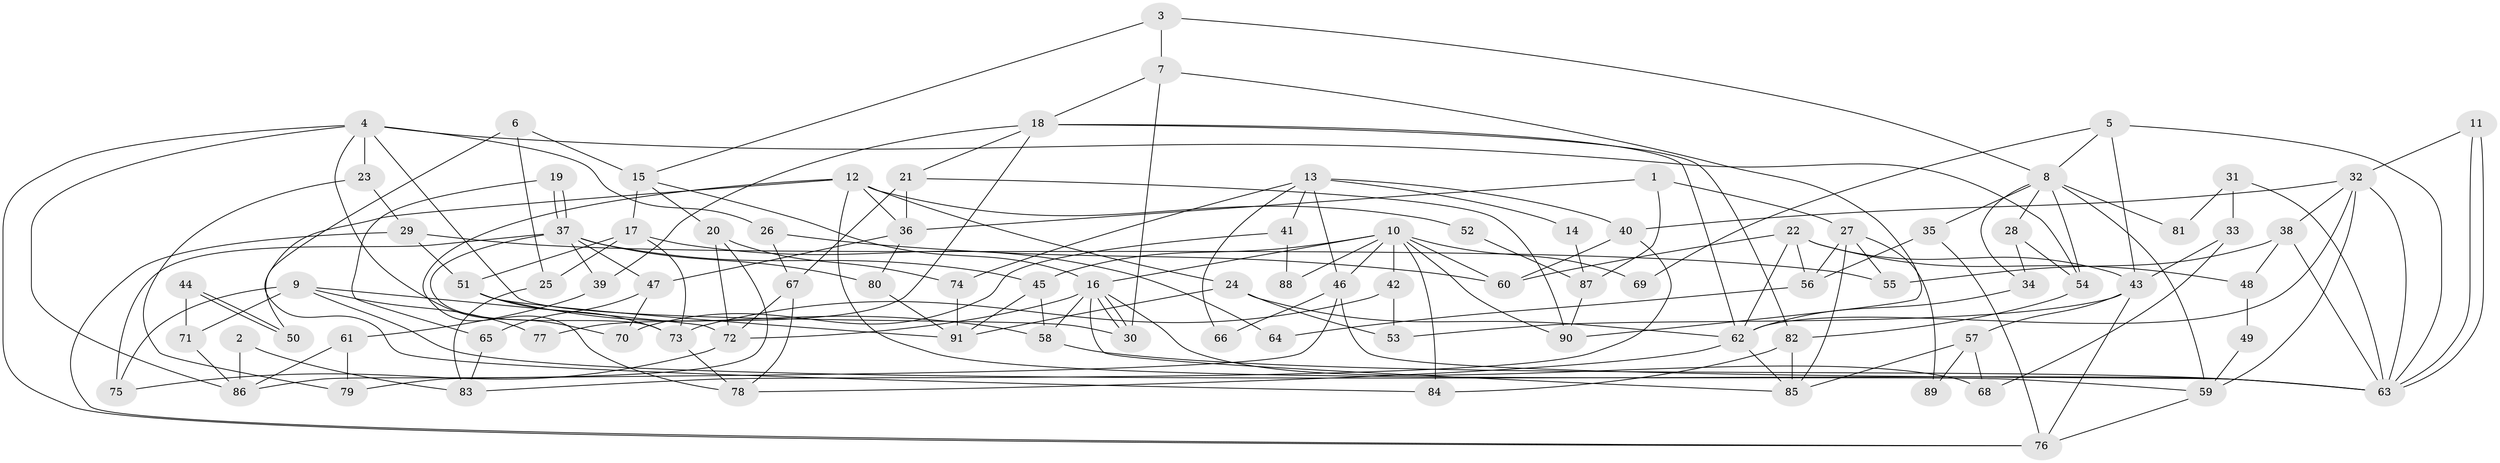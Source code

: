 // coarse degree distribution, {6: 0.1111111111111111, 5: 0.15555555555555556, 8: 0.1111111111111111, 4: 0.17777777777777778, 11: 0.044444444444444446, 14: 0.022222222222222223, 3: 0.2222222222222222, 10: 0.06666666666666667, 9: 0.022222222222222223, 2: 0.06666666666666667}
// Generated by graph-tools (version 1.1) at 2025/18/03/04/25 18:18:30]
// undirected, 91 vertices, 182 edges
graph export_dot {
graph [start="1"]
  node [color=gray90,style=filled];
  1;
  2;
  3;
  4;
  5;
  6;
  7;
  8;
  9;
  10;
  11;
  12;
  13;
  14;
  15;
  16;
  17;
  18;
  19;
  20;
  21;
  22;
  23;
  24;
  25;
  26;
  27;
  28;
  29;
  30;
  31;
  32;
  33;
  34;
  35;
  36;
  37;
  38;
  39;
  40;
  41;
  42;
  43;
  44;
  45;
  46;
  47;
  48;
  49;
  50;
  51;
  52;
  53;
  54;
  55;
  56;
  57;
  58;
  59;
  60;
  61;
  62;
  63;
  64;
  65;
  66;
  67;
  68;
  69;
  70;
  71;
  72;
  73;
  74;
  75;
  76;
  77;
  78;
  79;
  80;
  81;
  82;
  83;
  84;
  85;
  86;
  87;
  88;
  89;
  90;
  91;
  1 -- 27;
  1 -- 36;
  1 -- 87;
  2 -- 86;
  2 -- 83;
  3 -- 8;
  3 -- 15;
  3 -- 7;
  4 -- 86;
  4 -- 30;
  4 -- 23;
  4 -- 26;
  4 -- 54;
  4 -- 70;
  4 -- 76;
  5 -- 63;
  5 -- 8;
  5 -- 43;
  5 -- 69;
  6 -- 15;
  6 -- 84;
  6 -- 25;
  7 -- 90;
  7 -- 18;
  7 -- 30;
  8 -- 54;
  8 -- 59;
  8 -- 28;
  8 -- 34;
  8 -- 35;
  8 -- 81;
  9 -- 63;
  9 -- 72;
  9 -- 71;
  9 -- 75;
  9 -- 77;
  10 -- 45;
  10 -- 16;
  10 -- 42;
  10 -- 46;
  10 -- 60;
  10 -- 69;
  10 -- 84;
  10 -- 88;
  10 -- 90;
  11 -- 32;
  11 -- 63;
  11 -- 63;
  12 -- 24;
  12 -- 78;
  12 -- 36;
  12 -- 50;
  12 -- 52;
  12 -- 59;
  13 -- 40;
  13 -- 46;
  13 -- 14;
  13 -- 41;
  13 -- 66;
  13 -- 74;
  14 -- 87;
  15 -- 20;
  15 -- 16;
  15 -- 17;
  16 -- 30;
  16 -- 30;
  16 -- 58;
  16 -- 68;
  16 -- 72;
  16 -- 85;
  17 -- 73;
  17 -- 25;
  17 -- 51;
  17 -- 64;
  18 -- 62;
  18 -- 21;
  18 -- 39;
  18 -- 77;
  18 -- 82;
  19 -- 65;
  19 -- 37;
  19 -- 37;
  20 -- 72;
  20 -- 74;
  20 -- 86;
  21 -- 67;
  21 -- 36;
  21 -- 90;
  22 -- 43;
  22 -- 62;
  22 -- 48;
  22 -- 56;
  22 -- 60;
  23 -- 29;
  23 -- 79;
  24 -- 91;
  24 -- 62;
  24 -- 53;
  25 -- 83;
  26 -- 60;
  26 -- 67;
  27 -- 85;
  27 -- 56;
  27 -- 55;
  27 -- 89;
  28 -- 34;
  28 -- 54;
  29 -- 76;
  29 -- 51;
  29 -- 55;
  31 -- 33;
  31 -- 63;
  31 -- 81;
  32 -- 38;
  32 -- 59;
  32 -- 40;
  32 -- 62;
  32 -- 63;
  33 -- 68;
  33 -- 43;
  34 -- 62;
  35 -- 76;
  35 -- 56;
  36 -- 47;
  36 -- 80;
  37 -- 45;
  37 -- 39;
  37 -- 47;
  37 -- 73;
  37 -- 75;
  37 -- 80;
  38 -- 55;
  38 -- 63;
  38 -- 48;
  39 -- 61;
  40 -- 60;
  40 -- 83;
  41 -- 70;
  41 -- 88;
  42 -- 73;
  42 -- 53;
  43 -- 53;
  43 -- 57;
  43 -- 76;
  44 -- 71;
  44 -- 50;
  44 -- 50;
  45 -- 58;
  45 -- 91;
  46 -- 63;
  46 -- 66;
  46 -- 79;
  47 -- 65;
  47 -- 70;
  48 -- 49;
  49 -- 59;
  51 -- 73;
  51 -- 58;
  51 -- 91;
  52 -- 87;
  54 -- 82;
  56 -- 64;
  57 -- 85;
  57 -- 68;
  57 -- 89;
  58 -- 63;
  59 -- 76;
  61 -- 79;
  61 -- 86;
  62 -- 85;
  62 -- 78;
  65 -- 83;
  67 -- 72;
  67 -- 78;
  71 -- 86;
  72 -- 75;
  73 -- 78;
  74 -- 91;
  80 -- 91;
  82 -- 84;
  82 -- 85;
  87 -- 90;
}
